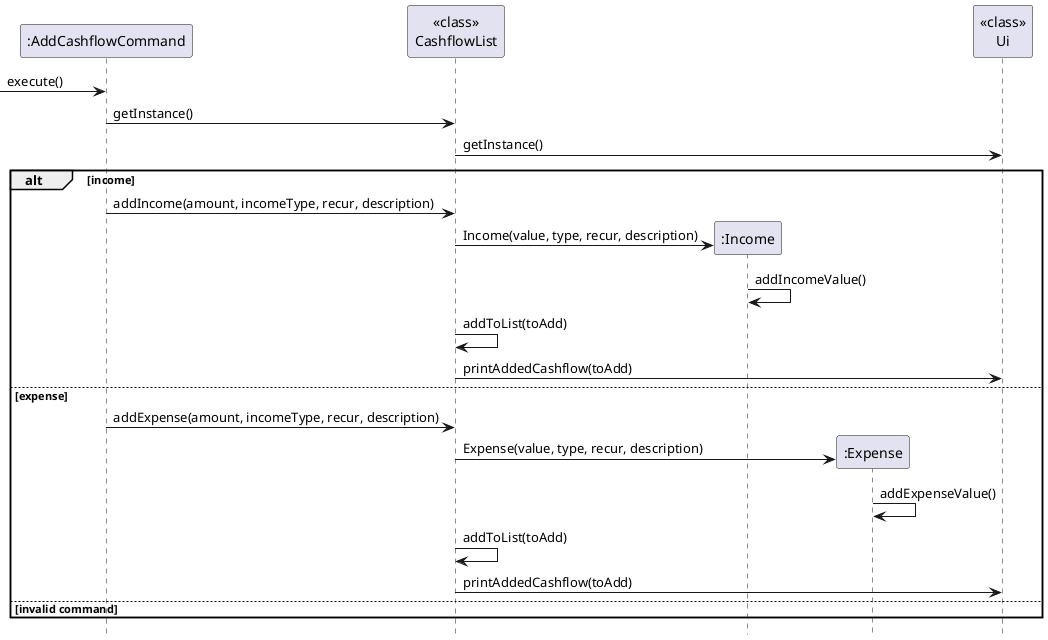 @startuml

participant ":AddCashflowCommand" as AddCashflowCommand
participant "<<class>>\nCashflowList" as CashflowList
participant ":Income" as Income
participant ":Expense" as Expense
participant "<<class>>\nUi" as Ui

-> AddCashflowCommand: execute()
AddCashflowCommand -> CashflowList: getInstance()
CashflowList -> Ui: getInstance()
alt income
    AddCashflowCommand -> CashflowList: addIncome(amount, incomeType, recur, description)
    create Income
    CashflowList -> Income: Income(value, type, recur, description)
    Income -> Income: addIncomeValue()
    CashflowList -> CashflowList: addToList(toAdd)
    CashflowList -> Ui: printAddedCashflow(toAdd)

else expense
    AddCashflowCommand -> CashflowList: addExpense(amount, incomeType, recur, description)
    create Expense
    CashflowList -> Expense: Expense(value, type, recur, description)
    Expense -> Expense: addExpenseValue()
    CashflowList -> CashflowList: addToList(toAdd)
    CashflowList -> Ui: printAddedCashflow(toAdd)
else invalid command
end

hide footbox
@enduml